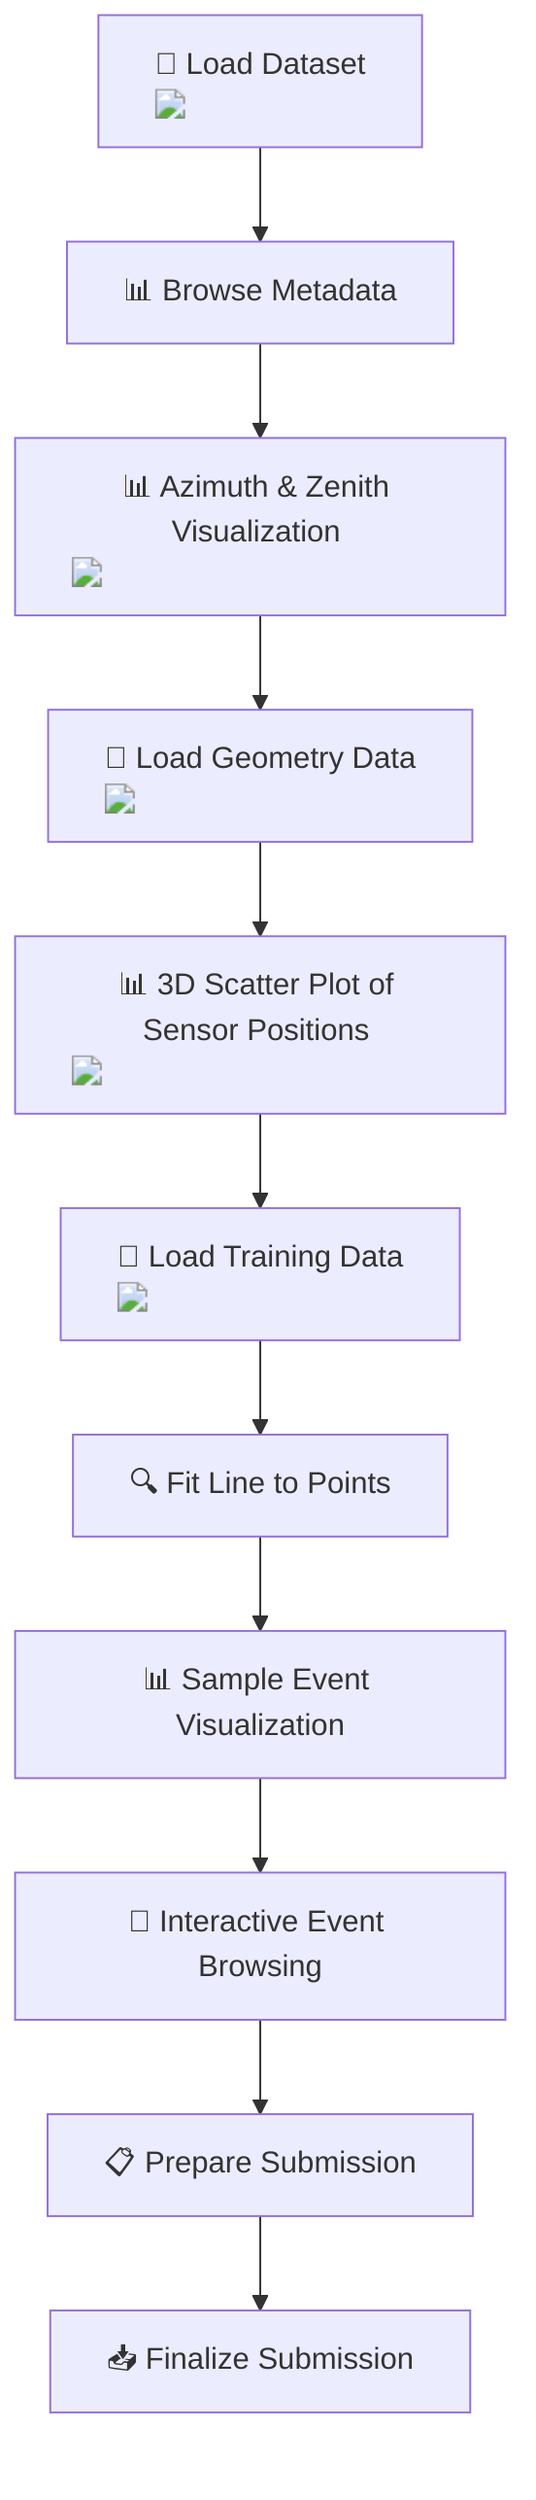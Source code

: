 graph TD;
    A["📂 Load Dataset <img src='icons/file.svg' />"] --> B["📊 Browse Metadata"];
    B --> C["📊 Azimuth & Zenith Visualization <img src='dummy_plots/hist_template.svg' />"];
    C --> D["📂 Load Geometry Data <img src='icons/table.svg' />"];
    D --> E["📊 3D Scatter Plot of Sensor Positions <img src='dummy_plots/scatter_plot_template.svg' />"];
    E --> F["📂 Load Training Data <img src='icons/file.svg' />"];
    F --> G["🔍 Fit Line to Points"];
    G --> H["📊 Sample Event Visualization"];
    H --> I["🧪 Interactive Event Browsing"];
    I --> J["📋 Prepare Submission"];
    J --> K["📥 Finalize Submission"];